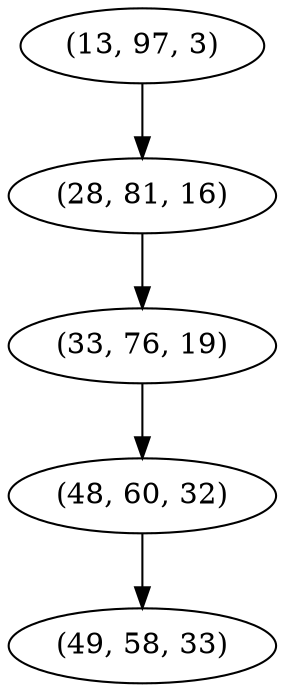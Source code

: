 digraph tree {
    "(13, 97, 3)";
    "(28, 81, 16)";
    "(33, 76, 19)";
    "(48, 60, 32)";
    "(49, 58, 33)";
    "(13, 97, 3)" -> "(28, 81, 16)";
    "(28, 81, 16)" -> "(33, 76, 19)";
    "(33, 76, 19)" -> "(48, 60, 32)";
    "(48, 60, 32)" -> "(49, 58, 33)";
}
